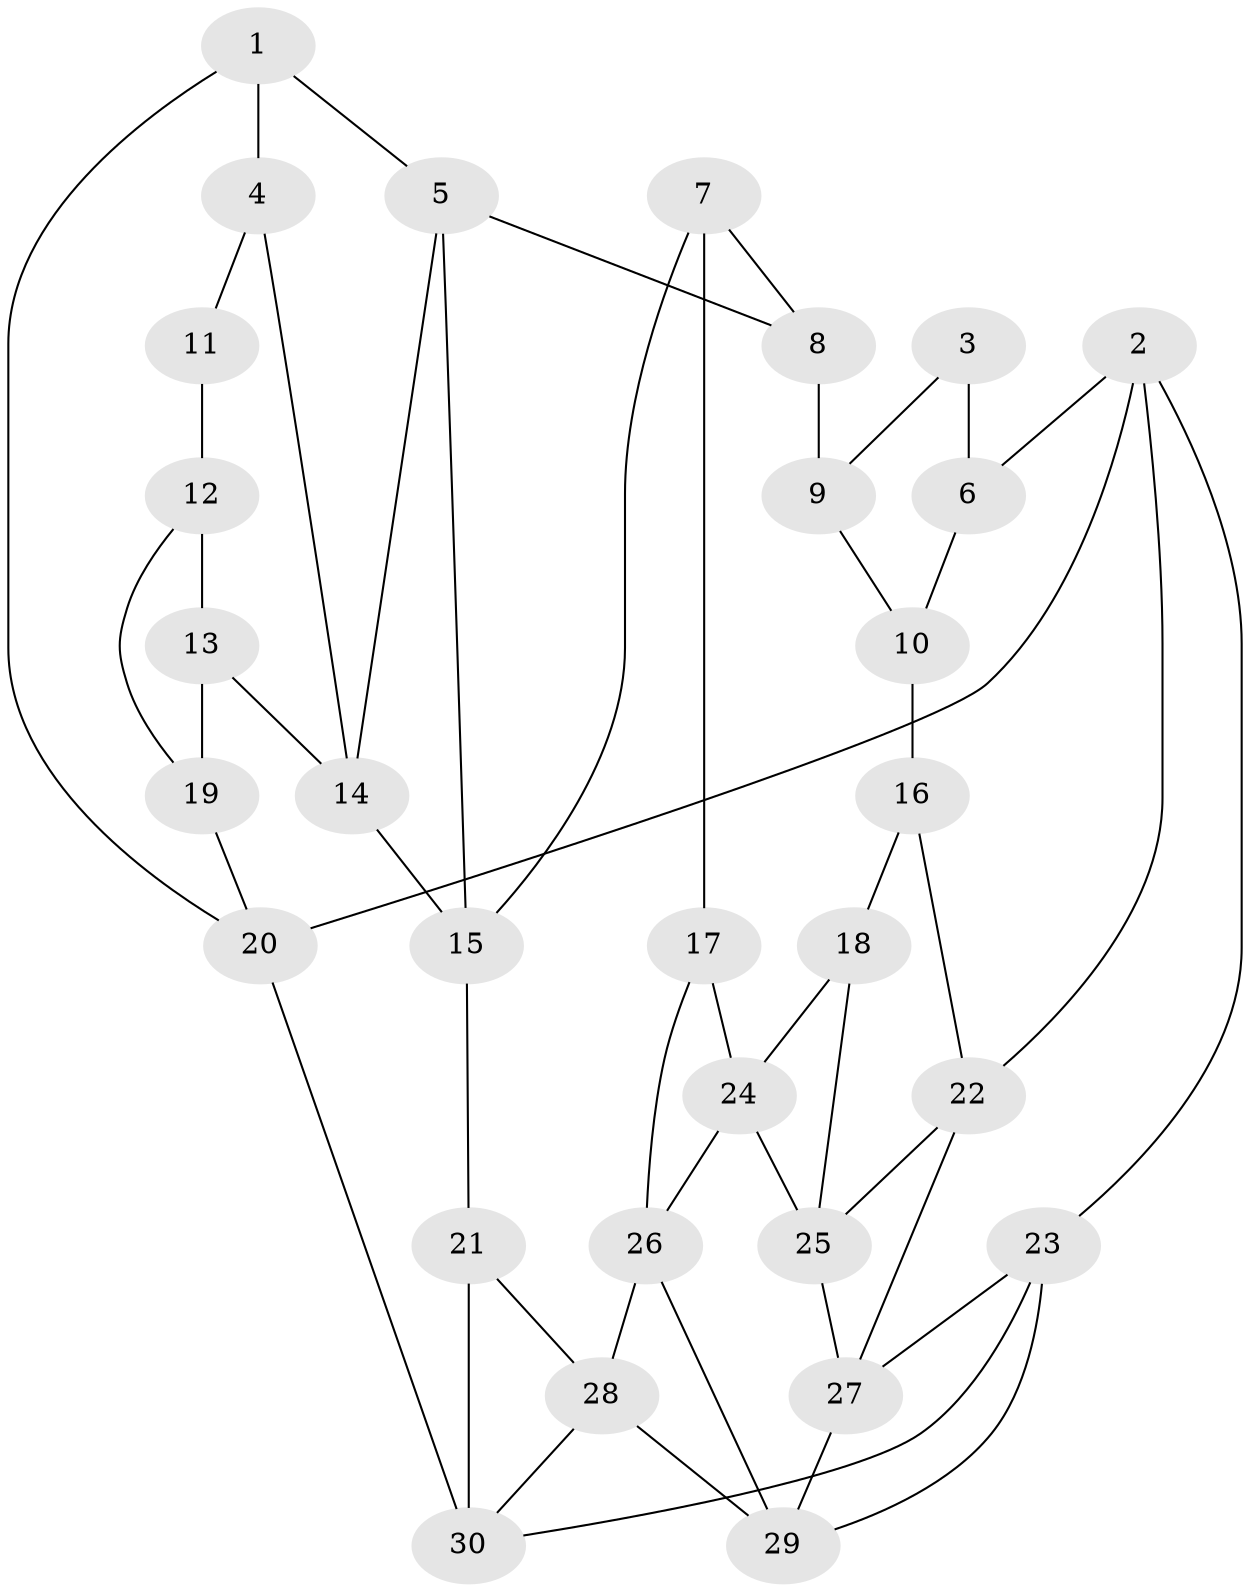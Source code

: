 // original degree distribution, {3: 0.0392156862745098, 4: 0.23529411764705882, 6: 0.17647058823529413, 5: 0.5490196078431373}
// Generated by graph-tools (version 1.1) at 2025/38/03/04/25 23:38:28]
// undirected, 30 vertices, 51 edges
graph export_dot {
  node [color=gray90,style=filled];
  1;
  2;
  3;
  4;
  5;
  6;
  7;
  8;
  9;
  10;
  11;
  12;
  13;
  14;
  15;
  16;
  17;
  18;
  19;
  20;
  21;
  22;
  23;
  24;
  25;
  26;
  27;
  28;
  29;
  30;
  1 -- 4 [weight=1.0];
  1 -- 5 [weight=1.0];
  1 -- 20 [weight=1.0];
  2 -- 6 [weight=1.0];
  2 -- 20 [weight=1.0];
  2 -- 22 [weight=1.0];
  2 -- 23 [weight=1.0];
  3 -- 6 [weight=2.0];
  3 -- 9 [weight=1.0];
  4 -- 11 [weight=1.0];
  4 -- 14 [weight=1.0];
  5 -- 8 [weight=1.0];
  5 -- 14 [weight=1.0];
  5 -- 15 [weight=1.0];
  6 -- 10 [weight=1.0];
  7 -- 8 [weight=1.0];
  7 -- 15 [weight=1.0];
  7 -- 17 [weight=1.0];
  8 -- 9 [weight=2.0];
  9 -- 10 [weight=1.0];
  10 -- 16 [weight=2.0];
  11 -- 12 [weight=2.0];
  12 -- 13 [weight=1.0];
  12 -- 19 [weight=1.0];
  13 -- 14 [weight=1.0];
  13 -- 19 [weight=1.0];
  14 -- 15 [weight=1.0];
  15 -- 21 [weight=1.0];
  16 -- 18 [weight=1.0];
  16 -- 22 [weight=1.0];
  17 -- 24 [weight=1.0];
  17 -- 26 [weight=1.0];
  18 -- 24 [weight=1.0];
  18 -- 25 [weight=1.0];
  19 -- 20 [weight=2.0];
  20 -- 30 [weight=2.0];
  21 -- 28 [weight=1.0];
  21 -- 30 [weight=1.0];
  22 -- 25 [weight=1.0];
  22 -- 27 [weight=1.0];
  23 -- 27 [weight=1.0];
  23 -- 29 [weight=1.0];
  23 -- 30 [weight=1.0];
  24 -- 25 [weight=1.0];
  24 -- 26 [weight=1.0];
  25 -- 27 [weight=1.0];
  26 -- 28 [weight=1.0];
  26 -- 29 [weight=1.0];
  27 -- 29 [weight=1.0];
  28 -- 29 [weight=1.0];
  28 -- 30 [weight=1.0];
}
